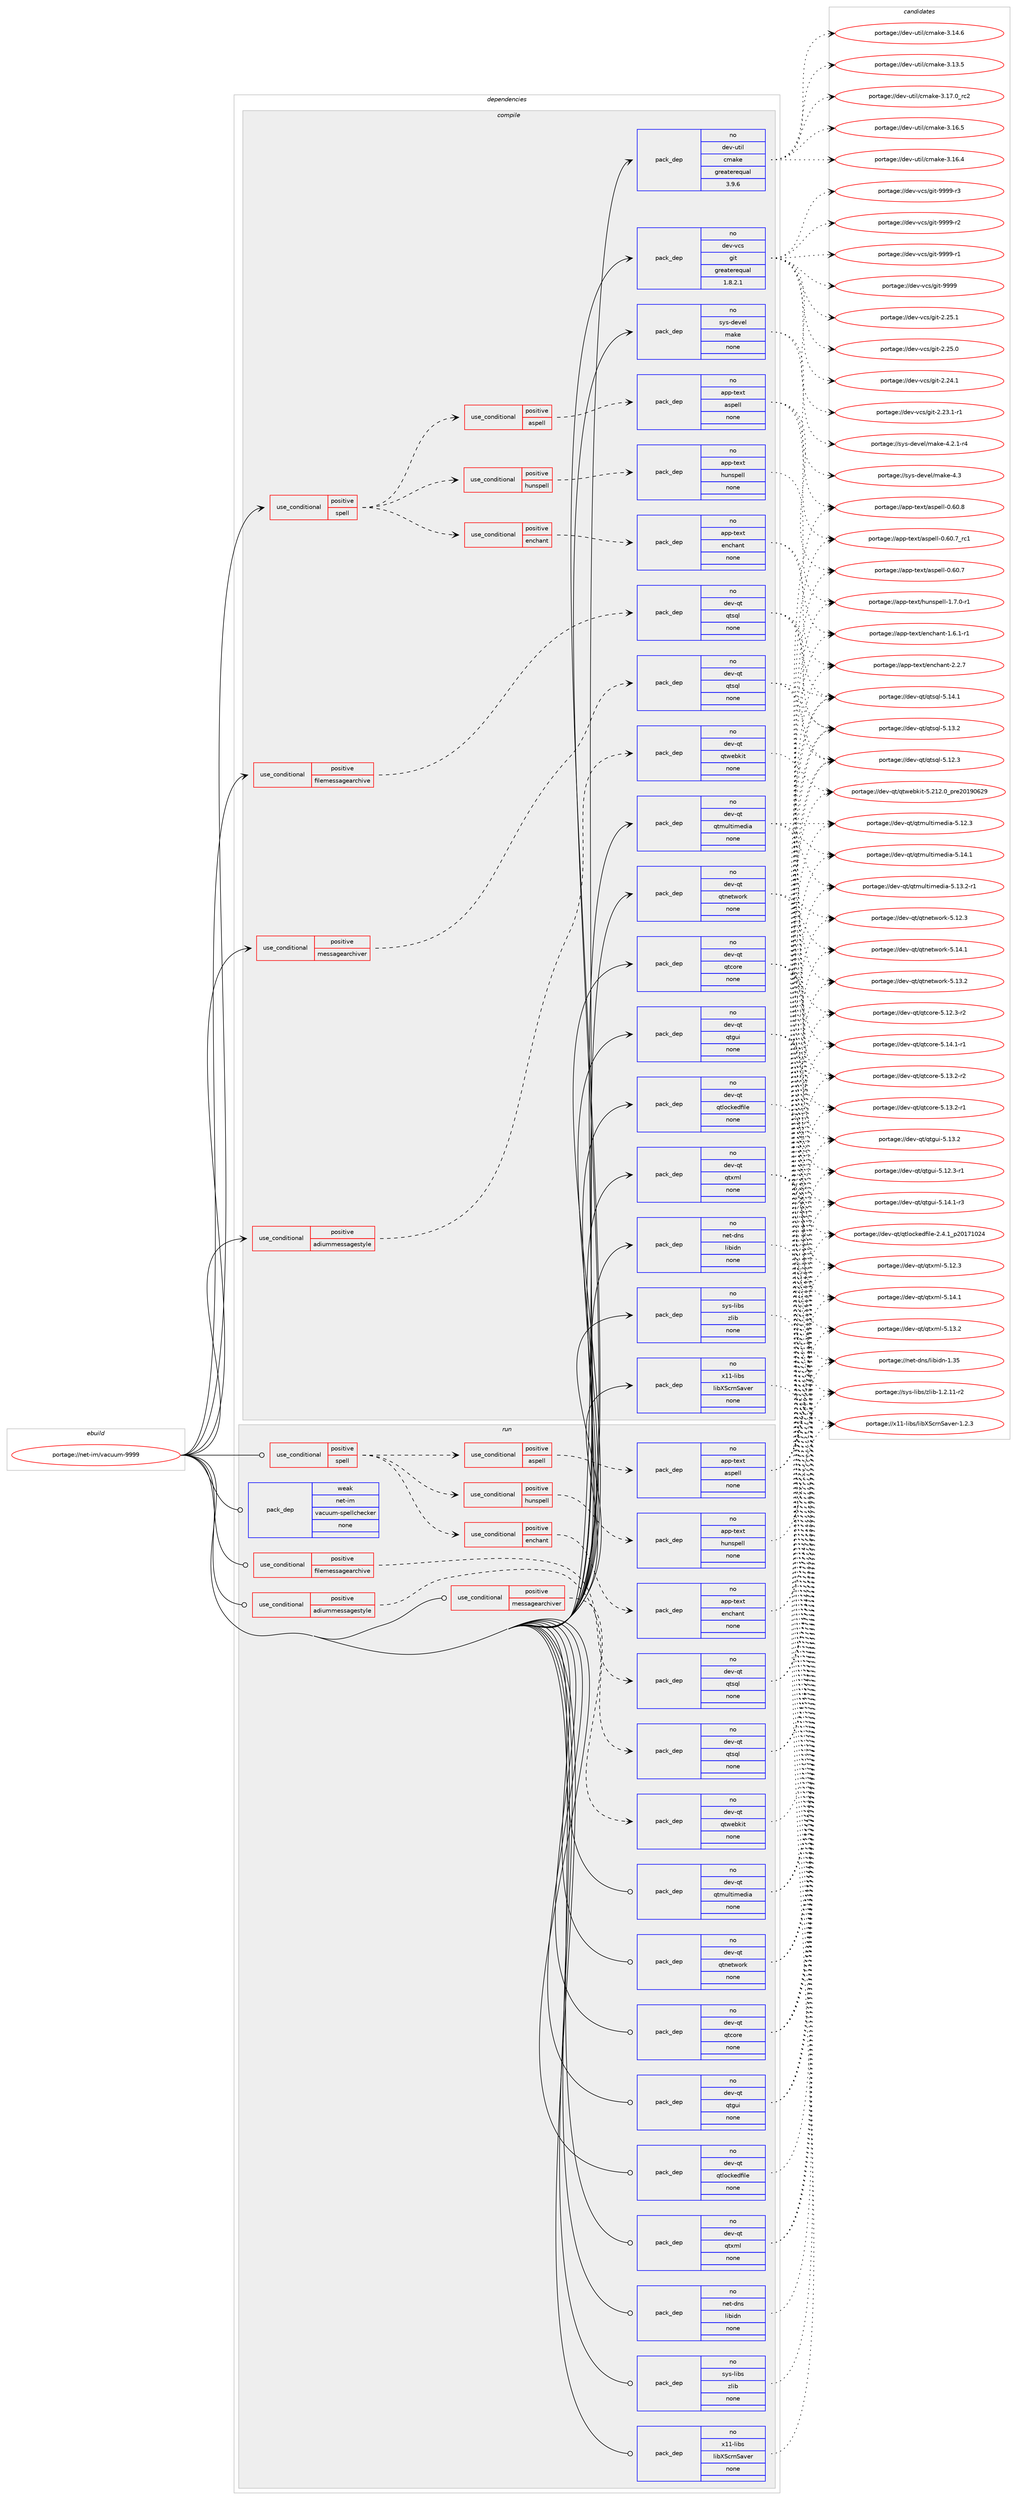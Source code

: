 digraph prolog {

# *************
# Graph options
# *************

newrank=true;
concentrate=true;
compound=true;
graph [rankdir=LR,fontname=Helvetica,fontsize=10,ranksep=1.5];#, ranksep=2.5, nodesep=0.2];
edge  [arrowhead=vee];
node  [fontname=Helvetica,fontsize=10];

# **********
# The ebuild
# **********

subgraph cluster_leftcol {
color=gray;
rank=same;
label=<<i>ebuild</i>>;
id [label="portage://net-im/vacuum-9999", color=red, width=4, href="../net-im/vacuum-9999.svg"];
}

# ****************
# The dependencies
# ****************

subgraph cluster_midcol {
color=gray;
label=<<i>dependencies</i>>;
subgraph cluster_compile {
fillcolor="#eeeeee";
style=filled;
label=<<i>compile</i>>;
subgraph cond12465 {
dependency61547 [label=<<TABLE BORDER="0" CELLBORDER="1" CELLSPACING="0" CELLPADDING="4"><TR><TD ROWSPAN="3" CELLPADDING="10">use_conditional</TD></TR><TR><TD>positive</TD></TR><TR><TD>adiummessagestyle</TD></TR></TABLE>>, shape=none, color=red];
subgraph pack47862 {
dependency61548 [label=<<TABLE BORDER="0" CELLBORDER="1" CELLSPACING="0" CELLPADDING="4" WIDTH="220"><TR><TD ROWSPAN="6" CELLPADDING="30">pack_dep</TD></TR><TR><TD WIDTH="110">no</TD></TR><TR><TD>dev-qt</TD></TR><TR><TD>qtwebkit</TD></TR><TR><TD>none</TD></TR><TR><TD></TD></TR></TABLE>>, shape=none, color=blue];
}
dependency61547:e -> dependency61548:w [weight=20,style="dashed",arrowhead="vee"];
}
id:e -> dependency61547:w [weight=20,style="solid",arrowhead="vee"];
subgraph cond12466 {
dependency61549 [label=<<TABLE BORDER="0" CELLBORDER="1" CELLSPACING="0" CELLPADDING="4"><TR><TD ROWSPAN="3" CELLPADDING="10">use_conditional</TD></TR><TR><TD>positive</TD></TR><TR><TD>filemessagearchive</TD></TR></TABLE>>, shape=none, color=red];
subgraph pack47863 {
dependency61550 [label=<<TABLE BORDER="0" CELLBORDER="1" CELLSPACING="0" CELLPADDING="4" WIDTH="220"><TR><TD ROWSPAN="6" CELLPADDING="30">pack_dep</TD></TR><TR><TD WIDTH="110">no</TD></TR><TR><TD>dev-qt</TD></TR><TR><TD>qtsql</TD></TR><TR><TD>none</TD></TR><TR><TD></TD></TR></TABLE>>, shape=none, color=blue];
}
dependency61549:e -> dependency61550:w [weight=20,style="dashed",arrowhead="vee"];
}
id:e -> dependency61549:w [weight=20,style="solid",arrowhead="vee"];
subgraph cond12467 {
dependency61551 [label=<<TABLE BORDER="0" CELLBORDER="1" CELLSPACING="0" CELLPADDING="4"><TR><TD ROWSPAN="3" CELLPADDING="10">use_conditional</TD></TR><TR><TD>positive</TD></TR><TR><TD>messagearchiver</TD></TR></TABLE>>, shape=none, color=red];
subgraph pack47864 {
dependency61552 [label=<<TABLE BORDER="0" CELLBORDER="1" CELLSPACING="0" CELLPADDING="4" WIDTH="220"><TR><TD ROWSPAN="6" CELLPADDING="30">pack_dep</TD></TR><TR><TD WIDTH="110">no</TD></TR><TR><TD>dev-qt</TD></TR><TR><TD>qtsql</TD></TR><TR><TD>none</TD></TR><TR><TD></TD></TR></TABLE>>, shape=none, color=blue];
}
dependency61551:e -> dependency61552:w [weight=20,style="dashed",arrowhead="vee"];
}
id:e -> dependency61551:w [weight=20,style="solid",arrowhead="vee"];
subgraph cond12468 {
dependency61553 [label=<<TABLE BORDER="0" CELLBORDER="1" CELLSPACING="0" CELLPADDING="4"><TR><TD ROWSPAN="3" CELLPADDING="10">use_conditional</TD></TR><TR><TD>positive</TD></TR><TR><TD>spell</TD></TR></TABLE>>, shape=none, color=red];
subgraph cond12469 {
dependency61554 [label=<<TABLE BORDER="0" CELLBORDER="1" CELLSPACING="0" CELLPADDING="4"><TR><TD ROWSPAN="3" CELLPADDING="10">use_conditional</TD></TR><TR><TD>positive</TD></TR><TR><TD>aspell</TD></TR></TABLE>>, shape=none, color=red];
subgraph pack47865 {
dependency61555 [label=<<TABLE BORDER="0" CELLBORDER="1" CELLSPACING="0" CELLPADDING="4" WIDTH="220"><TR><TD ROWSPAN="6" CELLPADDING="30">pack_dep</TD></TR><TR><TD WIDTH="110">no</TD></TR><TR><TD>app-text</TD></TR><TR><TD>aspell</TD></TR><TR><TD>none</TD></TR><TR><TD></TD></TR></TABLE>>, shape=none, color=blue];
}
dependency61554:e -> dependency61555:w [weight=20,style="dashed",arrowhead="vee"];
}
dependency61553:e -> dependency61554:w [weight=20,style="dashed",arrowhead="vee"];
subgraph cond12470 {
dependency61556 [label=<<TABLE BORDER="0" CELLBORDER="1" CELLSPACING="0" CELLPADDING="4"><TR><TD ROWSPAN="3" CELLPADDING="10">use_conditional</TD></TR><TR><TD>positive</TD></TR><TR><TD>enchant</TD></TR></TABLE>>, shape=none, color=red];
subgraph pack47866 {
dependency61557 [label=<<TABLE BORDER="0" CELLBORDER="1" CELLSPACING="0" CELLPADDING="4" WIDTH="220"><TR><TD ROWSPAN="6" CELLPADDING="30">pack_dep</TD></TR><TR><TD WIDTH="110">no</TD></TR><TR><TD>app-text</TD></TR><TR><TD>enchant</TD></TR><TR><TD>none</TD></TR><TR><TD></TD></TR></TABLE>>, shape=none, color=blue];
}
dependency61556:e -> dependency61557:w [weight=20,style="dashed",arrowhead="vee"];
}
dependency61553:e -> dependency61556:w [weight=20,style="dashed",arrowhead="vee"];
subgraph cond12471 {
dependency61558 [label=<<TABLE BORDER="0" CELLBORDER="1" CELLSPACING="0" CELLPADDING="4"><TR><TD ROWSPAN="3" CELLPADDING="10">use_conditional</TD></TR><TR><TD>positive</TD></TR><TR><TD>hunspell</TD></TR></TABLE>>, shape=none, color=red];
subgraph pack47867 {
dependency61559 [label=<<TABLE BORDER="0" CELLBORDER="1" CELLSPACING="0" CELLPADDING="4" WIDTH="220"><TR><TD ROWSPAN="6" CELLPADDING="30">pack_dep</TD></TR><TR><TD WIDTH="110">no</TD></TR><TR><TD>app-text</TD></TR><TR><TD>hunspell</TD></TR><TR><TD>none</TD></TR><TR><TD></TD></TR></TABLE>>, shape=none, color=blue];
}
dependency61558:e -> dependency61559:w [weight=20,style="dashed",arrowhead="vee"];
}
dependency61553:e -> dependency61558:w [weight=20,style="dashed",arrowhead="vee"];
}
id:e -> dependency61553:w [weight=20,style="solid",arrowhead="vee"];
subgraph pack47868 {
dependency61560 [label=<<TABLE BORDER="0" CELLBORDER="1" CELLSPACING="0" CELLPADDING="4" WIDTH="220"><TR><TD ROWSPAN="6" CELLPADDING="30">pack_dep</TD></TR><TR><TD WIDTH="110">no</TD></TR><TR><TD>dev-qt</TD></TR><TR><TD>qtcore</TD></TR><TR><TD>none</TD></TR><TR><TD></TD></TR></TABLE>>, shape=none, color=blue];
}
id:e -> dependency61560:w [weight=20,style="solid",arrowhead="vee"];
subgraph pack47869 {
dependency61561 [label=<<TABLE BORDER="0" CELLBORDER="1" CELLSPACING="0" CELLPADDING="4" WIDTH="220"><TR><TD ROWSPAN="6" CELLPADDING="30">pack_dep</TD></TR><TR><TD WIDTH="110">no</TD></TR><TR><TD>dev-qt</TD></TR><TR><TD>qtgui</TD></TR><TR><TD>none</TD></TR><TR><TD></TD></TR></TABLE>>, shape=none, color=blue];
}
id:e -> dependency61561:w [weight=20,style="solid",arrowhead="vee"];
subgraph pack47870 {
dependency61562 [label=<<TABLE BORDER="0" CELLBORDER="1" CELLSPACING="0" CELLPADDING="4" WIDTH="220"><TR><TD ROWSPAN="6" CELLPADDING="30">pack_dep</TD></TR><TR><TD WIDTH="110">no</TD></TR><TR><TD>dev-qt</TD></TR><TR><TD>qtlockedfile</TD></TR><TR><TD>none</TD></TR><TR><TD></TD></TR></TABLE>>, shape=none, color=blue];
}
id:e -> dependency61562:w [weight=20,style="solid",arrowhead="vee"];
subgraph pack47871 {
dependency61563 [label=<<TABLE BORDER="0" CELLBORDER="1" CELLSPACING="0" CELLPADDING="4" WIDTH="220"><TR><TD ROWSPAN="6" CELLPADDING="30">pack_dep</TD></TR><TR><TD WIDTH="110">no</TD></TR><TR><TD>dev-qt</TD></TR><TR><TD>qtmultimedia</TD></TR><TR><TD>none</TD></TR><TR><TD></TD></TR></TABLE>>, shape=none, color=blue];
}
id:e -> dependency61563:w [weight=20,style="solid",arrowhead="vee"];
subgraph pack47872 {
dependency61564 [label=<<TABLE BORDER="0" CELLBORDER="1" CELLSPACING="0" CELLPADDING="4" WIDTH="220"><TR><TD ROWSPAN="6" CELLPADDING="30">pack_dep</TD></TR><TR><TD WIDTH="110">no</TD></TR><TR><TD>dev-qt</TD></TR><TR><TD>qtnetwork</TD></TR><TR><TD>none</TD></TR><TR><TD></TD></TR></TABLE>>, shape=none, color=blue];
}
id:e -> dependency61564:w [weight=20,style="solid",arrowhead="vee"];
subgraph pack47873 {
dependency61565 [label=<<TABLE BORDER="0" CELLBORDER="1" CELLSPACING="0" CELLPADDING="4" WIDTH="220"><TR><TD ROWSPAN="6" CELLPADDING="30">pack_dep</TD></TR><TR><TD WIDTH="110">no</TD></TR><TR><TD>dev-qt</TD></TR><TR><TD>qtxml</TD></TR><TR><TD>none</TD></TR><TR><TD></TD></TR></TABLE>>, shape=none, color=blue];
}
id:e -> dependency61565:w [weight=20,style="solid",arrowhead="vee"];
subgraph pack47874 {
dependency61566 [label=<<TABLE BORDER="0" CELLBORDER="1" CELLSPACING="0" CELLPADDING="4" WIDTH="220"><TR><TD ROWSPAN="6" CELLPADDING="30">pack_dep</TD></TR><TR><TD WIDTH="110">no</TD></TR><TR><TD>dev-util</TD></TR><TR><TD>cmake</TD></TR><TR><TD>greaterequal</TD></TR><TR><TD>3.9.6</TD></TR></TABLE>>, shape=none, color=blue];
}
id:e -> dependency61566:w [weight=20,style="solid",arrowhead="vee"];
subgraph pack47875 {
dependency61567 [label=<<TABLE BORDER="0" CELLBORDER="1" CELLSPACING="0" CELLPADDING="4" WIDTH="220"><TR><TD ROWSPAN="6" CELLPADDING="30">pack_dep</TD></TR><TR><TD WIDTH="110">no</TD></TR><TR><TD>dev-vcs</TD></TR><TR><TD>git</TD></TR><TR><TD>greaterequal</TD></TR><TR><TD>1.8.2.1</TD></TR></TABLE>>, shape=none, color=blue];
}
id:e -> dependency61567:w [weight=20,style="solid",arrowhead="vee"];
subgraph pack47876 {
dependency61568 [label=<<TABLE BORDER="0" CELLBORDER="1" CELLSPACING="0" CELLPADDING="4" WIDTH="220"><TR><TD ROWSPAN="6" CELLPADDING="30">pack_dep</TD></TR><TR><TD WIDTH="110">no</TD></TR><TR><TD>net-dns</TD></TR><TR><TD>libidn</TD></TR><TR><TD>none</TD></TR><TR><TD></TD></TR></TABLE>>, shape=none, color=blue];
}
id:e -> dependency61568:w [weight=20,style="solid",arrowhead="vee"];
subgraph pack47877 {
dependency61569 [label=<<TABLE BORDER="0" CELLBORDER="1" CELLSPACING="0" CELLPADDING="4" WIDTH="220"><TR><TD ROWSPAN="6" CELLPADDING="30">pack_dep</TD></TR><TR><TD WIDTH="110">no</TD></TR><TR><TD>sys-devel</TD></TR><TR><TD>make</TD></TR><TR><TD>none</TD></TR><TR><TD></TD></TR></TABLE>>, shape=none, color=blue];
}
id:e -> dependency61569:w [weight=20,style="solid",arrowhead="vee"];
subgraph pack47878 {
dependency61570 [label=<<TABLE BORDER="0" CELLBORDER="1" CELLSPACING="0" CELLPADDING="4" WIDTH="220"><TR><TD ROWSPAN="6" CELLPADDING="30">pack_dep</TD></TR><TR><TD WIDTH="110">no</TD></TR><TR><TD>sys-libs</TD></TR><TR><TD>zlib</TD></TR><TR><TD>none</TD></TR><TR><TD></TD></TR></TABLE>>, shape=none, color=blue];
}
id:e -> dependency61570:w [weight=20,style="solid",arrowhead="vee"];
subgraph pack47879 {
dependency61571 [label=<<TABLE BORDER="0" CELLBORDER="1" CELLSPACING="0" CELLPADDING="4" WIDTH="220"><TR><TD ROWSPAN="6" CELLPADDING="30">pack_dep</TD></TR><TR><TD WIDTH="110">no</TD></TR><TR><TD>x11-libs</TD></TR><TR><TD>libXScrnSaver</TD></TR><TR><TD>none</TD></TR><TR><TD></TD></TR></TABLE>>, shape=none, color=blue];
}
id:e -> dependency61571:w [weight=20,style="solid",arrowhead="vee"];
}
subgraph cluster_compileandrun {
fillcolor="#eeeeee";
style=filled;
label=<<i>compile and run</i>>;
}
subgraph cluster_run {
fillcolor="#eeeeee";
style=filled;
label=<<i>run</i>>;
subgraph cond12472 {
dependency61572 [label=<<TABLE BORDER="0" CELLBORDER="1" CELLSPACING="0" CELLPADDING="4"><TR><TD ROWSPAN="3" CELLPADDING="10">use_conditional</TD></TR><TR><TD>positive</TD></TR><TR><TD>adiummessagestyle</TD></TR></TABLE>>, shape=none, color=red];
subgraph pack47880 {
dependency61573 [label=<<TABLE BORDER="0" CELLBORDER="1" CELLSPACING="0" CELLPADDING="4" WIDTH="220"><TR><TD ROWSPAN="6" CELLPADDING="30">pack_dep</TD></TR><TR><TD WIDTH="110">no</TD></TR><TR><TD>dev-qt</TD></TR><TR><TD>qtwebkit</TD></TR><TR><TD>none</TD></TR><TR><TD></TD></TR></TABLE>>, shape=none, color=blue];
}
dependency61572:e -> dependency61573:w [weight=20,style="dashed",arrowhead="vee"];
}
id:e -> dependency61572:w [weight=20,style="solid",arrowhead="odot"];
subgraph cond12473 {
dependency61574 [label=<<TABLE BORDER="0" CELLBORDER="1" CELLSPACING="0" CELLPADDING="4"><TR><TD ROWSPAN="3" CELLPADDING="10">use_conditional</TD></TR><TR><TD>positive</TD></TR><TR><TD>filemessagearchive</TD></TR></TABLE>>, shape=none, color=red];
subgraph pack47881 {
dependency61575 [label=<<TABLE BORDER="0" CELLBORDER="1" CELLSPACING="0" CELLPADDING="4" WIDTH="220"><TR><TD ROWSPAN="6" CELLPADDING="30">pack_dep</TD></TR><TR><TD WIDTH="110">no</TD></TR><TR><TD>dev-qt</TD></TR><TR><TD>qtsql</TD></TR><TR><TD>none</TD></TR><TR><TD></TD></TR></TABLE>>, shape=none, color=blue];
}
dependency61574:e -> dependency61575:w [weight=20,style="dashed",arrowhead="vee"];
}
id:e -> dependency61574:w [weight=20,style="solid",arrowhead="odot"];
subgraph cond12474 {
dependency61576 [label=<<TABLE BORDER="0" CELLBORDER="1" CELLSPACING="0" CELLPADDING="4"><TR><TD ROWSPAN="3" CELLPADDING="10">use_conditional</TD></TR><TR><TD>positive</TD></TR><TR><TD>messagearchiver</TD></TR></TABLE>>, shape=none, color=red];
subgraph pack47882 {
dependency61577 [label=<<TABLE BORDER="0" CELLBORDER="1" CELLSPACING="0" CELLPADDING="4" WIDTH="220"><TR><TD ROWSPAN="6" CELLPADDING="30">pack_dep</TD></TR><TR><TD WIDTH="110">no</TD></TR><TR><TD>dev-qt</TD></TR><TR><TD>qtsql</TD></TR><TR><TD>none</TD></TR><TR><TD></TD></TR></TABLE>>, shape=none, color=blue];
}
dependency61576:e -> dependency61577:w [weight=20,style="dashed",arrowhead="vee"];
}
id:e -> dependency61576:w [weight=20,style="solid",arrowhead="odot"];
subgraph cond12475 {
dependency61578 [label=<<TABLE BORDER="0" CELLBORDER="1" CELLSPACING="0" CELLPADDING="4"><TR><TD ROWSPAN="3" CELLPADDING="10">use_conditional</TD></TR><TR><TD>positive</TD></TR><TR><TD>spell</TD></TR></TABLE>>, shape=none, color=red];
subgraph cond12476 {
dependency61579 [label=<<TABLE BORDER="0" CELLBORDER="1" CELLSPACING="0" CELLPADDING="4"><TR><TD ROWSPAN="3" CELLPADDING="10">use_conditional</TD></TR><TR><TD>positive</TD></TR><TR><TD>aspell</TD></TR></TABLE>>, shape=none, color=red];
subgraph pack47883 {
dependency61580 [label=<<TABLE BORDER="0" CELLBORDER="1" CELLSPACING="0" CELLPADDING="4" WIDTH="220"><TR><TD ROWSPAN="6" CELLPADDING="30">pack_dep</TD></TR><TR><TD WIDTH="110">no</TD></TR><TR><TD>app-text</TD></TR><TR><TD>aspell</TD></TR><TR><TD>none</TD></TR><TR><TD></TD></TR></TABLE>>, shape=none, color=blue];
}
dependency61579:e -> dependency61580:w [weight=20,style="dashed",arrowhead="vee"];
}
dependency61578:e -> dependency61579:w [weight=20,style="dashed",arrowhead="vee"];
subgraph cond12477 {
dependency61581 [label=<<TABLE BORDER="0" CELLBORDER="1" CELLSPACING="0" CELLPADDING="4"><TR><TD ROWSPAN="3" CELLPADDING="10">use_conditional</TD></TR><TR><TD>positive</TD></TR><TR><TD>enchant</TD></TR></TABLE>>, shape=none, color=red];
subgraph pack47884 {
dependency61582 [label=<<TABLE BORDER="0" CELLBORDER="1" CELLSPACING="0" CELLPADDING="4" WIDTH="220"><TR><TD ROWSPAN="6" CELLPADDING="30">pack_dep</TD></TR><TR><TD WIDTH="110">no</TD></TR><TR><TD>app-text</TD></TR><TR><TD>enchant</TD></TR><TR><TD>none</TD></TR><TR><TD></TD></TR></TABLE>>, shape=none, color=blue];
}
dependency61581:e -> dependency61582:w [weight=20,style="dashed",arrowhead="vee"];
}
dependency61578:e -> dependency61581:w [weight=20,style="dashed",arrowhead="vee"];
subgraph cond12478 {
dependency61583 [label=<<TABLE BORDER="0" CELLBORDER="1" CELLSPACING="0" CELLPADDING="4"><TR><TD ROWSPAN="3" CELLPADDING="10">use_conditional</TD></TR><TR><TD>positive</TD></TR><TR><TD>hunspell</TD></TR></TABLE>>, shape=none, color=red];
subgraph pack47885 {
dependency61584 [label=<<TABLE BORDER="0" CELLBORDER="1" CELLSPACING="0" CELLPADDING="4" WIDTH="220"><TR><TD ROWSPAN="6" CELLPADDING="30">pack_dep</TD></TR><TR><TD WIDTH="110">no</TD></TR><TR><TD>app-text</TD></TR><TR><TD>hunspell</TD></TR><TR><TD>none</TD></TR><TR><TD></TD></TR></TABLE>>, shape=none, color=blue];
}
dependency61583:e -> dependency61584:w [weight=20,style="dashed",arrowhead="vee"];
}
dependency61578:e -> dependency61583:w [weight=20,style="dashed",arrowhead="vee"];
}
id:e -> dependency61578:w [weight=20,style="solid",arrowhead="odot"];
subgraph pack47886 {
dependency61585 [label=<<TABLE BORDER="0" CELLBORDER="1" CELLSPACING="0" CELLPADDING="4" WIDTH="220"><TR><TD ROWSPAN="6" CELLPADDING="30">pack_dep</TD></TR><TR><TD WIDTH="110">no</TD></TR><TR><TD>dev-qt</TD></TR><TR><TD>qtcore</TD></TR><TR><TD>none</TD></TR><TR><TD></TD></TR></TABLE>>, shape=none, color=blue];
}
id:e -> dependency61585:w [weight=20,style="solid",arrowhead="odot"];
subgraph pack47887 {
dependency61586 [label=<<TABLE BORDER="0" CELLBORDER="1" CELLSPACING="0" CELLPADDING="4" WIDTH="220"><TR><TD ROWSPAN="6" CELLPADDING="30">pack_dep</TD></TR><TR><TD WIDTH="110">no</TD></TR><TR><TD>dev-qt</TD></TR><TR><TD>qtgui</TD></TR><TR><TD>none</TD></TR><TR><TD></TD></TR></TABLE>>, shape=none, color=blue];
}
id:e -> dependency61586:w [weight=20,style="solid",arrowhead="odot"];
subgraph pack47888 {
dependency61587 [label=<<TABLE BORDER="0" CELLBORDER="1" CELLSPACING="0" CELLPADDING="4" WIDTH="220"><TR><TD ROWSPAN="6" CELLPADDING="30">pack_dep</TD></TR><TR><TD WIDTH="110">no</TD></TR><TR><TD>dev-qt</TD></TR><TR><TD>qtlockedfile</TD></TR><TR><TD>none</TD></TR><TR><TD></TD></TR></TABLE>>, shape=none, color=blue];
}
id:e -> dependency61587:w [weight=20,style="solid",arrowhead="odot"];
subgraph pack47889 {
dependency61588 [label=<<TABLE BORDER="0" CELLBORDER="1" CELLSPACING="0" CELLPADDING="4" WIDTH="220"><TR><TD ROWSPAN="6" CELLPADDING="30">pack_dep</TD></TR><TR><TD WIDTH="110">no</TD></TR><TR><TD>dev-qt</TD></TR><TR><TD>qtmultimedia</TD></TR><TR><TD>none</TD></TR><TR><TD></TD></TR></TABLE>>, shape=none, color=blue];
}
id:e -> dependency61588:w [weight=20,style="solid",arrowhead="odot"];
subgraph pack47890 {
dependency61589 [label=<<TABLE BORDER="0" CELLBORDER="1" CELLSPACING="0" CELLPADDING="4" WIDTH="220"><TR><TD ROWSPAN="6" CELLPADDING="30">pack_dep</TD></TR><TR><TD WIDTH="110">no</TD></TR><TR><TD>dev-qt</TD></TR><TR><TD>qtnetwork</TD></TR><TR><TD>none</TD></TR><TR><TD></TD></TR></TABLE>>, shape=none, color=blue];
}
id:e -> dependency61589:w [weight=20,style="solid",arrowhead="odot"];
subgraph pack47891 {
dependency61590 [label=<<TABLE BORDER="0" CELLBORDER="1" CELLSPACING="0" CELLPADDING="4" WIDTH="220"><TR><TD ROWSPAN="6" CELLPADDING="30">pack_dep</TD></TR><TR><TD WIDTH="110">no</TD></TR><TR><TD>dev-qt</TD></TR><TR><TD>qtxml</TD></TR><TR><TD>none</TD></TR><TR><TD></TD></TR></TABLE>>, shape=none, color=blue];
}
id:e -> dependency61590:w [weight=20,style="solid",arrowhead="odot"];
subgraph pack47892 {
dependency61591 [label=<<TABLE BORDER="0" CELLBORDER="1" CELLSPACING="0" CELLPADDING="4" WIDTH="220"><TR><TD ROWSPAN="6" CELLPADDING="30">pack_dep</TD></TR><TR><TD WIDTH="110">no</TD></TR><TR><TD>net-dns</TD></TR><TR><TD>libidn</TD></TR><TR><TD>none</TD></TR><TR><TD></TD></TR></TABLE>>, shape=none, color=blue];
}
id:e -> dependency61591:w [weight=20,style="solid",arrowhead="odot"];
subgraph pack47893 {
dependency61592 [label=<<TABLE BORDER="0" CELLBORDER="1" CELLSPACING="0" CELLPADDING="4" WIDTH="220"><TR><TD ROWSPAN="6" CELLPADDING="30">pack_dep</TD></TR><TR><TD WIDTH="110">no</TD></TR><TR><TD>sys-libs</TD></TR><TR><TD>zlib</TD></TR><TR><TD>none</TD></TR><TR><TD></TD></TR></TABLE>>, shape=none, color=blue];
}
id:e -> dependency61592:w [weight=20,style="solid",arrowhead="odot"];
subgraph pack47894 {
dependency61593 [label=<<TABLE BORDER="0" CELLBORDER="1" CELLSPACING="0" CELLPADDING="4" WIDTH="220"><TR><TD ROWSPAN="6" CELLPADDING="30">pack_dep</TD></TR><TR><TD WIDTH="110">no</TD></TR><TR><TD>x11-libs</TD></TR><TR><TD>libXScrnSaver</TD></TR><TR><TD>none</TD></TR><TR><TD></TD></TR></TABLE>>, shape=none, color=blue];
}
id:e -> dependency61593:w [weight=20,style="solid",arrowhead="odot"];
subgraph pack47895 {
dependency61594 [label=<<TABLE BORDER="0" CELLBORDER="1" CELLSPACING="0" CELLPADDING="4" WIDTH="220"><TR><TD ROWSPAN="6" CELLPADDING="30">pack_dep</TD></TR><TR><TD WIDTH="110">weak</TD></TR><TR><TD>net-im</TD></TR><TR><TD>vacuum-spellchecker</TD></TR><TR><TD>none</TD></TR><TR><TD></TD></TR></TABLE>>, shape=none, color=blue];
}
id:e -> dependency61594:w [weight=20,style="solid",arrowhead="odot"];
}
}

# **************
# The candidates
# **************

subgraph cluster_choices {
rank=same;
color=gray;
label=<<i>candidates</i>>;

subgraph choice47862 {
color=black;
nodesep=1;
choice1001011184511311647113116119101981071051164553465049504648951121141015048495748545057 [label="portage://dev-qt/qtwebkit-5.212.0_pre20190629", color=red, width=4,href="../dev-qt/qtwebkit-5.212.0_pre20190629.svg"];
dependency61548:e -> choice1001011184511311647113116119101981071051164553465049504648951121141015048495748545057:w [style=dotted,weight="100"];
}
subgraph choice47863 {
color=black;
nodesep=1;
choice100101118451131164711311611511310845534649524649 [label="portage://dev-qt/qtsql-5.14.1", color=red, width=4,href="../dev-qt/qtsql-5.14.1.svg"];
choice100101118451131164711311611511310845534649514650 [label="portage://dev-qt/qtsql-5.13.2", color=red, width=4,href="../dev-qt/qtsql-5.13.2.svg"];
choice100101118451131164711311611511310845534649504651 [label="portage://dev-qt/qtsql-5.12.3", color=red, width=4,href="../dev-qt/qtsql-5.12.3.svg"];
dependency61550:e -> choice100101118451131164711311611511310845534649524649:w [style=dotted,weight="100"];
dependency61550:e -> choice100101118451131164711311611511310845534649514650:w [style=dotted,weight="100"];
dependency61550:e -> choice100101118451131164711311611511310845534649504651:w [style=dotted,weight="100"];
}
subgraph choice47864 {
color=black;
nodesep=1;
choice100101118451131164711311611511310845534649524649 [label="portage://dev-qt/qtsql-5.14.1", color=red, width=4,href="../dev-qt/qtsql-5.14.1.svg"];
choice100101118451131164711311611511310845534649514650 [label="portage://dev-qt/qtsql-5.13.2", color=red, width=4,href="../dev-qt/qtsql-5.13.2.svg"];
choice100101118451131164711311611511310845534649504651 [label="portage://dev-qt/qtsql-5.12.3", color=red, width=4,href="../dev-qt/qtsql-5.12.3.svg"];
dependency61552:e -> choice100101118451131164711311611511310845534649524649:w [style=dotted,weight="100"];
dependency61552:e -> choice100101118451131164711311611511310845534649514650:w [style=dotted,weight="100"];
dependency61552:e -> choice100101118451131164711311611511310845534649504651:w [style=dotted,weight="100"];
}
subgraph choice47865 {
color=black;
nodesep=1;
choice9711211245116101120116479711511210110810845484654484656 [label="portage://app-text/aspell-0.60.8", color=red, width=4,href="../app-text/aspell-0.60.8.svg"];
choice9711211245116101120116479711511210110810845484654484655951149949 [label="portage://app-text/aspell-0.60.7_rc1", color=red, width=4,href="../app-text/aspell-0.60.7_rc1.svg"];
choice9711211245116101120116479711511210110810845484654484655 [label="portage://app-text/aspell-0.60.7", color=red, width=4,href="../app-text/aspell-0.60.7.svg"];
dependency61555:e -> choice9711211245116101120116479711511210110810845484654484656:w [style=dotted,weight="100"];
dependency61555:e -> choice9711211245116101120116479711511210110810845484654484655951149949:w [style=dotted,weight="100"];
dependency61555:e -> choice9711211245116101120116479711511210110810845484654484655:w [style=dotted,weight="100"];
}
subgraph choice47866 {
color=black;
nodesep=1;
choice9711211245116101120116471011109910497110116455046504655 [label="portage://app-text/enchant-2.2.7", color=red, width=4,href="../app-text/enchant-2.2.7.svg"];
choice97112112451161011201164710111099104971101164549465446494511449 [label="portage://app-text/enchant-1.6.1-r1", color=red, width=4,href="../app-text/enchant-1.6.1-r1.svg"];
dependency61557:e -> choice9711211245116101120116471011109910497110116455046504655:w [style=dotted,weight="100"];
dependency61557:e -> choice97112112451161011201164710111099104971101164549465446494511449:w [style=dotted,weight="100"];
}
subgraph choice47867 {
color=black;
nodesep=1;
choice9711211245116101120116471041171101151121011081084549465546484511449 [label="portage://app-text/hunspell-1.7.0-r1", color=red, width=4,href="../app-text/hunspell-1.7.0-r1.svg"];
dependency61559:e -> choice9711211245116101120116471041171101151121011081084549465546484511449:w [style=dotted,weight="100"];
}
subgraph choice47868 {
color=black;
nodesep=1;
choice100101118451131164711311699111114101455346495246494511449 [label="portage://dev-qt/qtcore-5.14.1-r1", color=red, width=4,href="../dev-qt/qtcore-5.14.1-r1.svg"];
choice100101118451131164711311699111114101455346495146504511450 [label="portage://dev-qt/qtcore-5.13.2-r2", color=red, width=4,href="../dev-qt/qtcore-5.13.2-r2.svg"];
choice100101118451131164711311699111114101455346495146504511449 [label="portage://dev-qt/qtcore-5.13.2-r1", color=red, width=4,href="../dev-qt/qtcore-5.13.2-r1.svg"];
choice100101118451131164711311699111114101455346495046514511450 [label="portage://dev-qt/qtcore-5.12.3-r2", color=red, width=4,href="../dev-qt/qtcore-5.12.3-r2.svg"];
dependency61560:e -> choice100101118451131164711311699111114101455346495246494511449:w [style=dotted,weight="100"];
dependency61560:e -> choice100101118451131164711311699111114101455346495146504511450:w [style=dotted,weight="100"];
dependency61560:e -> choice100101118451131164711311699111114101455346495146504511449:w [style=dotted,weight="100"];
dependency61560:e -> choice100101118451131164711311699111114101455346495046514511450:w [style=dotted,weight="100"];
}
subgraph choice47869 {
color=black;
nodesep=1;
choice1001011184511311647113116103117105455346495246494511451 [label="portage://dev-qt/qtgui-5.14.1-r3", color=red, width=4,href="../dev-qt/qtgui-5.14.1-r3.svg"];
choice100101118451131164711311610311710545534649514650 [label="portage://dev-qt/qtgui-5.13.2", color=red, width=4,href="../dev-qt/qtgui-5.13.2.svg"];
choice1001011184511311647113116103117105455346495046514511449 [label="portage://dev-qt/qtgui-5.12.3-r1", color=red, width=4,href="../dev-qt/qtgui-5.12.3-r1.svg"];
dependency61561:e -> choice1001011184511311647113116103117105455346495246494511451:w [style=dotted,weight="100"];
dependency61561:e -> choice100101118451131164711311610311710545534649514650:w [style=dotted,weight="100"];
dependency61561:e -> choice1001011184511311647113116103117105455346495046514511449:w [style=dotted,weight="100"];
}
subgraph choice47870 {
color=black;
nodesep=1;
choice100101118451131164711311610811199107101100102105108101455046524649951125048495549485052 [label="portage://dev-qt/qtlockedfile-2.4.1_p20171024", color=red, width=4,href="../dev-qt/qtlockedfile-2.4.1_p20171024.svg"];
dependency61562:e -> choice100101118451131164711311610811199107101100102105108101455046524649951125048495549485052:w [style=dotted,weight="100"];
}
subgraph choice47871 {
color=black;
nodesep=1;
choice10010111845113116471131161091171081161051091011001059745534649524649 [label="portage://dev-qt/qtmultimedia-5.14.1", color=red, width=4,href="../dev-qt/qtmultimedia-5.14.1.svg"];
choice100101118451131164711311610911710811610510910110010597455346495146504511449 [label="portage://dev-qt/qtmultimedia-5.13.2-r1", color=red, width=4,href="../dev-qt/qtmultimedia-5.13.2-r1.svg"];
choice10010111845113116471131161091171081161051091011001059745534649504651 [label="portage://dev-qt/qtmultimedia-5.12.3", color=red, width=4,href="../dev-qt/qtmultimedia-5.12.3.svg"];
dependency61563:e -> choice10010111845113116471131161091171081161051091011001059745534649524649:w [style=dotted,weight="100"];
dependency61563:e -> choice100101118451131164711311610911710811610510910110010597455346495146504511449:w [style=dotted,weight="100"];
dependency61563:e -> choice10010111845113116471131161091171081161051091011001059745534649504651:w [style=dotted,weight="100"];
}
subgraph choice47872 {
color=black;
nodesep=1;
choice100101118451131164711311611010111611911111410745534649524649 [label="portage://dev-qt/qtnetwork-5.14.1", color=red, width=4,href="../dev-qt/qtnetwork-5.14.1.svg"];
choice100101118451131164711311611010111611911111410745534649514650 [label="portage://dev-qt/qtnetwork-5.13.2", color=red, width=4,href="../dev-qt/qtnetwork-5.13.2.svg"];
choice100101118451131164711311611010111611911111410745534649504651 [label="portage://dev-qt/qtnetwork-5.12.3", color=red, width=4,href="../dev-qt/qtnetwork-5.12.3.svg"];
dependency61564:e -> choice100101118451131164711311611010111611911111410745534649524649:w [style=dotted,weight="100"];
dependency61564:e -> choice100101118451131164711311611010111611911111410745534649514650:w [style=dotted,weight="100"];
dependency61564:e -> choice100101118451131164711311611010111611911111410745534649504651:w [style=dotted,weight="100"];
}
subgraph choice47873 {
color=black;
nodesep=1;
choice100101118451131164711311612010910845534649524649 [label="portage://dev-qt/qtxml-5.14.1", color=red, width=4,href="../dev-qt/qtxml-5.14.1.svg"];
choice100101118451131164711311612010910845534649514650 [label="portage://dev-qt/qtxml-5.13.2", color=red, width=4,href="../dev-qt/qtxml-5.13.2.svg"];
choice100101118451131164711311612010910845534649504651 [label="portage://dev-qt/qtxml-5.12.3", color=red, width=4,href="../dev-qt/qtxml-5.12.3.svg"];
dependency61565:e -> choice100101118451131164711311612010910845534649524649:w [style=dotted,weight="100"];
dependency61565:e -> choice100101118451131164711311612010910845534649514650:w [style=dotted,weight="100"];
dependency61565:e -> choice100101118451131164711311612010910845534649504651:w [style=dotted,weight="100"];
}
subgraph choice47874 {
color=black;
nodesep=1;
choice1001011184511711610510847991099710710145514649554648951149950 [label="portage://dev-util/cmake-3.17.0_rc2", color=red, width=4,href="../dev-util/cmake-3.17.0_rc2.svg"];
choice1001011184511711610510847991099710710145514649544653 [label="portage://dev-util/cmake-3.16.5", color=red, width=4,href="../dev-util/cmake-3.16.5.svg"];
choice1001011184511711610510847991099710710145514649544652 [label="portage://dev-util/cmake-3.16.4", color=red, width=4,href="../dev-util/cmake-3.16.4.svg"];
choice1001011184511711610510847991099710710145514649524654 [label="portage://dev-util/cmake-3.14.6", color=red, width=4,href="../dev-util/cmake-3.14.6.svg"];
choice1001011184511711610510847991099710710145514649514653 [label="portage://dev-util/cmake-3.13.5", color=red, width=4,href="../dev-util/cmake-3.13.5.svg"];
dependency61566:e -> choice1001011184511711610510847991099710710145514649554648951149950:w [style=dotted,weight="100"];
dependency61566:e -> choice1001011184511711610510847991099710710145514649544653:w [style=dotted,weight="100"];
dependency61566:e -> choice1001011184511711610510847991099710710145514649544652:w [style=dotted,weight="100"];
dependency61566:e -> choice1001011184511711610510847991099710710145514649524654:w [style=dotted,weight="100"];
dependency61566:e -> choice1001011184511711610510847991099710710145514649514653:w [style=dotted,weight="100"];
}
subgraph choice47875 {
color=black;
nodesep=1;
choice10010111845118991154710310511645575757574511451 [label="portage://dev-vcs/git-9999-r3", color=red, width=4,href="../dev-vcs/git-9999-r3.svg"];
choice10010111845118991154710310511645575757574511450 [label="portage://dev-vcs/git-9999-r2", color=red, width=4,href="../dev-vcs/git-9999-r2.svg"];
choice10010111845118991154710310511645575757574511449 [label="portage://dev-vcs/git-9999-r1", color=red, width=4,href="../dev-vcs/git-9999-r1.svg"];
choice1001011184511899115471031051164557575757 [label="portage://dev-vcs/git-9999", color=red, width=4,href="../dev-vcs/git-9999.svg"];
choice10010111845118991154710310511645504650534649 [label="portage://dev-vcs/git-2.25.1", color=red, width=4,href="../dev-vcs/git-2.25.1.svg"];
choice10010111845118991154710310511645504650534648 [label="portage://dev-vcs/git-2.25.0", color=red, width=4,href="../dev-vcs/git-2.25.0.svg"];
choice10010111845118991154710310511645504650524649 [label="portage://dev-vcs/git-2.24.1", color=red, width=4,href="../dev-vcs/git-2.24.1.svg"];
choice100101118451189911547103105116455046505146494511449 [label="portage://dev-vcs/git-2.23.1-r1", color=red, width=4,href="../dev-vcs/git-2.23.1-r1.svg"];
dependency61567:e -> choice10010111845118991154710310511645575757574511451:w [style=dotted,weight="100"];
dependency61567:e -> choice10010111845118991154710310511645575757574511450:w [style=dotted,weight="100"];
dependency61567:e -> choice10010111845118991154710310511645575757574511449:w [style=dotted,weight="100"];
dependency61567:e -> choice1001011184511899115471031051164557575757:w [style=dotted,weight="100"];
dependency61567:e -> choice10010111845118991154710310511645504650534649:w [style=dotted,weight="100"];
dependency61567:e -> choice10010111845118991154710310511645504650534648:w [style=dotted,weight="100"];
dependency61567:e -> choice10010111845118991154710310511645504650524649:w [style=dotted,weight="100"];
dependency61567:e -> choice100101118451189911547103105116455046505146494511449:w [style=dotted,weight="100"];
}
subgraph choice47876 {
color=black;
nodesep=1;
choice1101011164510011011547108105981051001104549465153 [label="portage://net-dns/libidn-1.35", color=red, width=4,href="../net-dns/libidn-1.35.svg"];
dependency61568:e -> choice1101011164510011011547108105981051001104549465153:w [style=dotted,weight="100"];
}
subgraph choice47877 {
color=black;
nodesep=1;
choice11512111545100101118101108471099710710145524651 [label="portage://sys-devel/make-4.3", color=red, width=4,href="../sys-devel/make-4.3.svg"];
choice1151211154510010111810110847109971071014552465046494511452 [label="portage://sys-devel/make-4.2.1-r4", color=red, width=4,href="../sys-devel/make-4.2.1-r4.svg"];
dependency61569:e -> choice11512111545100101118101108471099710710145524651:w [style=dotted,weight="100"];
dependency61569:e -> choice1151211154510010111810110847109971071014552465046494511452:w [style=dotted,weight="100"];
}
subgraph choice47878 {
color=black;
nodesep=1;
choice11512111545108105981154712210810598454946504649494511450 [label="portage://sys-libs/zlib-1.2.11-r2", color=red, width=4,href="../sys-libs/zlib-1.2.11-r2.svg"];
dependency61570:e -> choice11512111545108105981154712210810598454946504649494511450:w [style=dotted,weight="100"];
}
subgraph choice47879 {
color=black;
nodesep=1;
choice1204949451081059811547108105988883991141108397118101114454946504651 [label="portage://x11-libs/libXScrnSaver-1.2.3", color=red, width=4,href="../x11-libs/libXScrnSaver-1.2.3.svg"];
dependency61571:e -> choice1204949451081059811547108105988883991141108397118101114454946504651:w [style=dotted,weight="100"];
}
subgraph choice47880 {
color=black;
nodesep=1;
choice1001011184511311647113116119101981071051164553465049504648951121141015048495748545057 [label="portage://dev-qt/qtwebkit-5.212.0_pre20190629", color=red, width=4,href="../dev-qt/qtwebkit-5.212.0_pre20190629.svg"];
dependency61573:e -> choice1001011184511311647113116119101981071051164553465049504648951121141015048495748545057:w [style=dotted,weight="100"];
}
subgraph choice47881 {
color=black;
nodesep=1;
choice100101118451131164711311611511310845534649524649 [label="portage://dev-qt/qtsql-5.14.1", color=red, width=4,href="../dev-qt/qtsql-5.14.1.svg"];
choice100101118451131164711311611511310845534649514650 [label="portage://dev-qt/qtsql-5.13.2", color=red, width=4,href="../dev-qt/qtsql-5.13.2.svg"];
choice100101118451131164711311611511310845534649504651 [label="portage://dev-qt/qtsql-5.12.3", color=red, width=4,href="../dev-qt/qtsql-5.12.3.svg"];
dependency61575:e -> choice100101118451131164711311611511310845534649524649:w [style=dotted,weight="100"];
dependency61575:e -> choice100101118451131164711311611511310845534649514650:w [style=dotted,weight="100"];
dependency61575:e -> choice100101118451131164711311611511310845534649504651:w [style=dotted,weight="100"];
}
subgraph choice47882 {
color=black;
nodesep=1;
choice100101118451131164711311611511310845534649524649 [label="portage://dev-qt/qtsql-5.14.1", color=red, width=4,href="../dev-qt/qtsql-5.14.1.svg"];
choice100101118451131164711311611511310845534649514650 [label="portage://dev-qt/qtsql-5.13.2", color=red, width=4,href="../dev-qt/qtsql-5.13.2.svg"];
choice100101118451131164711311611511310845534649504651 [label="portage://dev-qt/qtsql-5.12.3", color=red, width=4,href="../dev-qt/qtsql-5.12.3.svg"];
dependency61577:e -> choice100101118451131164711311611511310845534649524649:w [style=dotted,weight="100"];
dependency61577:e -> choice100101118451131164711311611511310845534649514650:w [style=dotted,weight="100"];
dependency61577:e -> choice100101118451131164711311611511310845534649504651:w [style=dotted,weight="100"];
}
subgraph choice47883 {
color=black;
nodesep=1;
choice9711211245116101120116479711511210110810845484654484656 [label="portage://app-text/aspell-0.60.8", color=red, width=4,href="../app-text/aspell-0.60.8.svg"];
choice9711211245116101120116479711511210110810845484654484655951149949 [label="portage://app-text/aspell-0.60.7_rc1", color=red, width=4,href="../app-text/aspell-0.60.7_rc1.svg"];
choice9711211245116101120116479711511210110810845484654484655 [label="portage://app-text/aspell-0.60.7", color=red, width=4,href="../app-text/aspell-0.60.7.svg"];
dependency61580:e -> choice9711211245116101120116479711511210110810845484654484656:w [style=dotted,weight="100"];
dependency61580:e -> choice9711211245116101120116479711511210110810845484654484655951149949:w [style=dotted,weight="100"];
dependency61580:e -> choice9711211245116101120116479711511210110810845484654484655:w [style=dotted,weight="100"];
}
subgraph choice47884 {
color=black;
nodesep=1;
choice9711211245116101120116471011109910497110116455046504655 [label="portage://app-text/enchant-2.2.7", color=red, width=4,href="../app-text/enchant-2.2.7.svg"];
choice97112112451161011201164710111099104971101164549465446494511449 [label="portage://app-text/enchant-1.6.1-r1", color=red, width=4,href="../app-text/enchant-1.6.1-r1.svg"];
dependency61582:e -> choice9711211245116101120116471011109910497110116455046504655:w [style=dotted,weight="100"];
dependency61582:e -> choice97112112451161011201164710111099104971101164549465446494511449:w [style=dotted,weight="100"];
}
subgraph choice47885 {
color=black;
nodesep=1;
choice9711211245116101120116471041171101151121011081084549465546484511449 [label="portage://app-text/hunspell-1.7.0-r1", color=red, width=4,href="../app-text/hunspell-1.7.0-r1.svg"];
dependency61584:e -> choice9711211245116101120116471041171101151121011081084549465546484511449:w [style=dotted,weight="100"];
}
subgraph choice47886 {
color=black;
nodesep=1;
choice100101118451131164711311699111114101455346495246494511449 [label="portage://dev-qt/qtcore-5.14.1-r1", color=red, width=4,href="../dev-qt/qtcore-5.14.1-r1.svg"];
choice100101118451131164711311699111114101455346495146504511450 [label="portage://dev-qt/qtcore-5.13.2-r2", color=red, width=4,href="../dev-qt/qtcore-5.13.2-r2.svg"];
choice100101118451131164711311699111114101455346495146504511449 [label="portage://dev-qt/qtcore-5.13.2-r1", color=red, width=4,href="../dev-qt/qtcore-5.13.2-r1.svg"];
choice100101118451131164711311699111114101455346495046514511450 [label="portage://dev-qt/qtcore-5.12.3-r2", color=red, width=4,href="../dev-qt/qtcore-5.12.3-r2.svg"];
dependency61585:e -> choice100101118451131164711311699111114101455346495246494511449:w [style=dotted,weight="100"];
dependency61585:e -> choice100101118451131164711311699111114101455346495146504511450:w [style=dotted,weight="100"];
dependency61585:e -> choice100101118451131164711311699111114101455346495146504511449:w [style=dotted,weight="100"];
dependency61585:e -> choice100101118451131164711311699111114101455346495046514511450:w [style=dotted,weight="100"];
}
subgraph choice47887 {
color=black;
nodesep=1;
choice1001011184511311647113116103117105455346495246494511451 [label="portage://dev-qt/qtgui-5.14.1-r3", color=red, width=4,href="../dev-qt/qtgui-5.14.1-r3.svg"];
choice100101118451131164711311610311710545534649514650 [label="portage://dev-qt/qtgui-5.13.2", color=red, width=4,href="../dev-qt/qtgui-5.13.2.svg"];
choice1001011184511311647113116103117105455346495046514511449 [label="portage://dev-qt/qtgui-5.12.3-r1", color=red, width=4,href="../dev-qt/qtgui-5.12.3-r1.svg"];
dependency61586:e -> choice1001011184511311647113116103117105455346495246494511451:w [style=dotted,weight="100"];
dependency61586:e -> choice100101118451131164711311610311710545534649514650:w [style=dotted,weight="100"];
dependency61586:e -> choice1001011184511311647113116103117105455346495046514511449:w [style=dotted,weight="100"];
}
subgraph choice47888 {
color=black;
nodesep=1;
choice100101118451131164711311610811199107101100102105108101455046524649951125048495549485052 [label="portage://dev-qt/qtlockedfile-2.4.1_p20171024", color=red, width=4,href="../dev-qt/qtlockedfile-2.4.1_p20171024.svg"];
dependency61587:e -> choice100101118451131164711311610811199107101100102105108101455046524649951125048495549485052:w [style=dotted,weight="100"];
}
subgraph choice47889 {
color=black;
nodesep=1;
choice10010111845113116471131161091171081161051091011001059745534649524649 [label="portage://dev-qt/qtmultimedia-5.14.1", color=red, width=4,href="../dev-qt/qtmultimedia-5.14.1.svg"];
choice100101118451131164711311610911710811610510910110010597455346495146504511449 [label="portage://dev-qt/qtmultimedia-5.13.2-r1", color=red, width=4,href="../dev-qt/qtmultimedia-5.13.2-r1.svg"];
choice10010111845113116471131161091171081161051091011001059745534649504651 [label="portage://dev-qt/qtmultimedia-5.12.3", color=red, width=4,href="../dev-qt/qtmultimedia-5.12.3.svg"];
dependency61588:e -> choice10010111845113116471131161091171081161051091011001059745534649524649:w [style=dotted,weight="100"];
dependency61588:e -> choice100101118451131164711311610911710811610510910110010597455346495146504511449:w [style=dotted,weight="100"];
dependency61588:e -> choice10010111845113116471131161091171081161051091011001059745534649504651:w [style=dotted,weight="100"];
}
subgraph choice47890 {
color=black;
nodesep=1;
choice100101118451131164711311611010111611911111410745534649524649 [label="portage://dev-qt/qtnetwork-5.14.1", color=red, width=4,href="../dev-qt/qtnetwork-5.14.1.svg"];
choice100101118451131164711311611010111611911111410745534649514650 [label="portage://dev-qt/qtnetwork-5.13.2", color=red, width=4,href="../dev-qt/qtnetwork-5.13.2.svg"];
choice100101118451131164711311611010111611911111410745534649504651 [label="portage://dev-qt/qtnetwork-5.12.3", color=red, width=4,href="../dev-qt/qtnetwork-5.12.3.svg"];
dependency61589:e -> choice100101118451131164711311611010111611911111410745534649524649:w [style=dotted,weight="100"];
dependency61589:e -> choice100101118451131164711311611010111611911111410745534649514650:w [style=dotted,weight="100"];
dependency61589:e -> choice100101118451131164711311611010111611911111410745534649504651:w [style=dotted,weight="100"];
}
subgraph choice47891 {
color=black;
nodesep=1;
choice100101118451131164711311612010910845534649524649 [label="portage://dev-qt/qtxml-5.14.1", color=red, width=4,href="../dev-qt/qtxml-5.14.1.svg"];
choice100101118451131164711311612010910845534649514650 [label="portage://dev-qt/qtxml-5.13.2", color=red, width=4,href="../dev-qt/qtxml-5.13.2.svg"];
choice100101118451131164711311612010910845534649504651 [label="portage://dev-qt/qtxml-5.12.3", color=red, width=4,href="../dev-qt/qtxml-5.12.3.svg"];
dependency61590:e -> choice100101118451131164711311612010910845534649524649:w [style=dotted,weight="100"];
dependency61590:e -> choice100101118451131164711311612010910845534649514650:w [style=dotted,weight="100"];
dependency61590:e -> choice100101118451131164711311612010910845534649504651:w [style=dotted,weight="100"];
}
subgraph choice47892 {
color=black;
nodesep=1;
choice1101011164510011011547108105981051001104549465153 [label="portage://net-dns/libidn-1.35", color=red, width=4,href="../net-dns/libidn-1.35.svg"];
dependency61591:e -> choice1101011164510011011547108105981051001104549465153:w [style=dotted,weight="100"];
}
subgraph choice47893 {
color=black;
nodesep=1;
choice11512111545108105981154712210810598454946504649494511450 [label="portage://sys-libs/zlib-1.2.11-r2", color=red, width=4,href="../sys-libs/zlib-1.2.11-r2.svg"];
dependency61592:e -> choice11512111545108105981154712210810598454946504649494511450:w [style=dotted,weight="100"];
}
subgraph choice47894 {
color=black;
nodesep=1;
choice1204949451081059811547108105988883991141108397118101114454946504651 [label="portage://x11-libs/libXScrnSaver-1.2.3", color=red, width=4,href="../x11-libs/libXScrnSaver-1.2.3.svg"];
dependency61593:e -> choice1204949451081059811547108105988883991141108397118101114454946504651:w [style=dotted,weight="100"];
}
subgraph choice47895 {
color=black;
nodesep=1;
}
}

}
